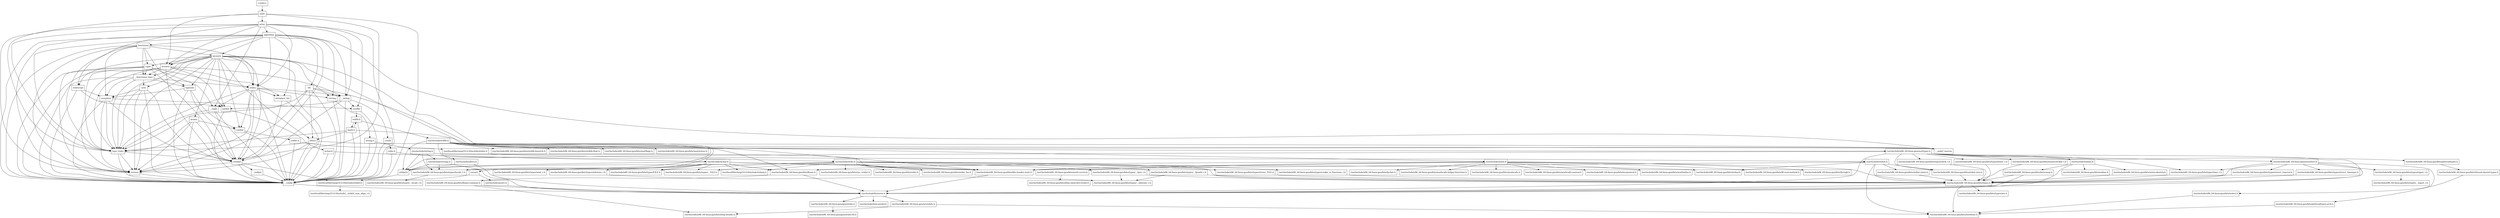 digraph "dependencies" {
  header_0 [ shape="box", label="\<stdin\>" ];
  header_1 [ shape="box", label="span" ];
  header_100 [ shape="box", label="/usr/include/x86_64-linux-gnu/bits/types/cookie_io_functions_t.h" ];
  header_101 [ shape="box", label="/usr/include/x86_64-linux-gnu/bits/stdio_lim.h" ];
  header_102 [ shape="box", label="/usr/include/x86_64-linux-gnu/bits/sys_errlist.h" ];
  header_103 [ shape="box", label="/usr/include/x86_64-linux-gnu/bits/stdio.h" ];
  header_104 [ shape="box", label="array" ];
  header_105 [ shape="box", label="algorithm" ];
  header_106 [ shape="box", label="memory" ];
  header_107 [ shape="box", label="tuple" ];
  header_108 [ shape="box", label="stdexcept" ];
  header_109 [ shape="box", label="cassert" ];
  header_11 [ shape="box", label="cstddef" ];
  header_110 [ shape="box", label="/usr/include/assert.h" ];
  header_111 [ shape="box", label="atomic" ];
  header_112 [ shape="box", label="functional" ];
  header_113 [ shape="box", label="bit" ];
  header_12 [ shape="box", label="version" ];
  header_13 [ shape="box", label="/usr/local/lib/clang/10.0.0/include/stddef.h" ];
  header_14 [ shape="box", label="/usr/local/lib/clang/10.0.0/include/__stddef_max_align_t.h" ];
  header_15 [ shape="box", label="__nullptr" ];
  header_16 [ shape="box", label="iterator" ];
  header_17 [ shape="box", label="iosfwd" ];
  header_18 [ shape="box", label="wchar.h" ];
  header_19 [ shape="box", label="/usr/include/wchar.h" ];
  header_2 [ shape="box", label="__config" ];
  header_20 [ shape="box", label="/usr/include/x86_64-linux-gnu/bits/libc-header-start.h" ];
  header_21 [ shape="box", label="/usr/include/x86_64-linux-gnu/bits/floatn.h" ];
  header_22 [ shape="box", label="/usr/include/x86_64-linux-gnu/bits/floatn-common.h" ];
  header_23 [ shape="box", label="stddef.h" ];
  header_24 [ shape="box", label="/usr/local/lib/clang/10.0.0/include/stdarg.h" ];
  header_25 [ shape="box", label="/usr/include/x86_64-linux-gnu/bits/wchar.h" ];
  header_26 [ shape="box", label="/usr/include/x86_64-linux-gnu/bits/types/wint_t.h" ];
  header_27 [ shape="box", label="/usr/include/x86_64-linux-gnu/bits/types/mbstate_t.h" ];
  header_28 [ shape="box", label="/usr/include/x86_64-linux-gnu/bits/types/__mbstate_t.h" ];
  header_29 [ shape="box", label="/usr/include/x86_64-linux-gnu/bits/types/__FILE.h" ];
  header_3 [ shape="box", label="/usr/include/features.h" ];
  header_30 [ shape="box", label="/usr/include/x86_64-linux-gnu/bits/types/FILE.h" ];
  header_31 [ shape="box", label="/usr/include/x86_64-linux-gnu/bits/types/locale_t.h" ];
  header_32 [ shape="box", label="/usr/include/x86_64-linux-gnu/bits/types/__locale_t.h" ];
  header_33 [ shape="box", label="__functional_base" ];
  header_34 [ shape="box", label="type_traits" ];
  header_35 [ shape="box", label="typeinfo" ];
  header_36 [ shape="box", label="exception" ];
  header_37 [ shape="box", label="cstdlib" ];
  header_38 [ shape="box", label="stdlib.h" ];
  header_39 [ shape="box", label="/usr/include/stdlib.h" ];
  header_4 [ shape="box", label="/usr/include/stdc-predef.h" ];
  header_40 [ shape="box", label="/usr/include/x86_64-linux-gnu/bits/waitflags.h" ];
  header_41 [ shape="box", label="/usr/include/x86_64-linux-gnu/bits/waitstatus.h" ];
  header_42 [ shape="box", label="/usr/include/x86_64-linux-gnu/sys/types.h" ];
  header_43 [ shape="box", label="/usr/include/x86_64-linux-gnu/bits/types.h" ];
  header_44 [ shape="box", label="/usr/include/x86_64-linux-gnu/bits/typesizes.h" ];
  header_45 [ shape="box", label="/usr/include/x86_64-linux-gnu/bits/types/clock_t.h" ];
  header_46 [ shape="box", label="/usr/include/x86_64-linux-gnu/bits/types/clockid_t.h" ];
  header_47 [ shape="box", label="/usr/include/x86_64-linux-gnu/bits/types/time_t.h" ];
  header_48 [ shape="box", label="/usr/include/x86_64-linux-gnu/bits/types/timer_t.h" ];
  header_49 [ shape="box", label="/usr/include/x86_64-linux-gnu/bits/stdint-intn.h" ];
  header_5 [ shape="box", label="/usr/include/x86_64-linux-gnu/sys/cdefs.h" ];
  header_50 [ shape="box", label="/usr/include/endian.h" ];
  header_51 [ shape="box", label="/usr/include/x86_64-linux-gnu/bits/endian.h" ];
  header_52 [ shape="box", label="/usr/include/x86_64-linux-gnu/bits/byteswap.h" ];
  header_53 [ shape="box", label="/usr/include/x86_64-linux-gnu/bits/uintn-identity.h" ];
  header_54 [ shape="box", label="/usr/include/x86_64-linux-gnu/sys/select.h" ];
  header_55 [ shape="box", label="/usr/include/x86_64-linux-gnu/bits/select.h" ];
  header_56 [ shape="box", label="/usr/include/x86_64-linux-gnu/bits/types/sigset_t.h" ];
  header_57 [ shape="box", label="/usr/include/x86_64-linux-gnu/bits/types/__sigset_t.h" ];
  header_58 [ shape="box", label="/usr/include/x86_64-linux-gnu/bits/types/struct_timeval.h" ];
  header_59 [ shape="box", label="/usr/include/x86_64-linux-gnu/bits/types/struct_timespec.h" ];
  header_6 [ shape="box", label="/usr/include/x86_64-linux-gnu/bits/wordsize.h" ];
  header_60 [ shape="box", label="/usr/include/x86_64-linux-gnu/bits/pthreadtypes.h" ];
  header_61 [ shape="box", label="/usr/include/x86_64-linux-gnu/bits/thread-shared-types.h" ];
  header_62 [ shape="box", label="/usr/include/x86_64-linux-gnu/bits/pthreadtypes-arch.h" ];
  header_63 [ shape="box", label="/usr/include/alloca.h" ];
  header_64 [ shape="box", label="/usr/include/x86_64-linux-gnu/bits/stdlib-bsearch.h" ];
  header_65 [ shape="box", label="/usr/include/x86_64-linux-gnu/bits/stdlib-float.h" ];
  header_66 [ shape="box", label="math.h" ];
  header_67 [ shape="box", label="/usr/include/math.h" ];
  header_68 [ shape="box", label="/usr/include/x86_64-linux-gnu/bits/math-vector.h" ];
  header_69 [ shape="box", label="/usr/include/x86_64-linux-gnu/bits/libm-simd-decl-stubs.h" ];
  header_7 [ shape="box", label="/usr/include/x86_64-linux-gnu/bits/long-double.h" ];
  header_70 [ shape="box", label="/usr/include/x86_64-linux-gnu/bits/flt-eval-method.h" ];
  header_71 [ shape="box", label="/usr/include/x86_64-linux-gnu/bits/fp-logb.h" ];
  header_72 [ shape="box", label="/usr/include/x86_64-linux-gnu/bits/fp-fast.h" ];
  header_73 [ shape="box", label="/usr/include/x86_64-linux-gnu/bits/mathcalls-helper-functions.h" ];
  header_74 [ shape="box", label="/usr/include/x86_64-linux-gnu/bits/mathcalls.h" ];
  header_75 [ shape="box", label="/usr/include/x86_64-linux-gnu/bits/mathcalls-narrow.h" ];
  header_76 [ shape="box", label="/usr/include/x86_64-linux-gnu/bits/iscanonical.h" ];
  header_77 [ shape="box", label="/usr/include/x86_64-linux-gnu/bits/mathinline.h" ];
  header_78 [ shape="box", label="limits" ];
  header_79 [ shape="box", label="__undef_macros" ];
  header_8 [ shape="box", label="/usr/include/x86_64-linux-gnu/gnu/stubs.h" ];
  header_80 [ shape="box", label="cstdint" ];
  header_81 [ shape="box", label="stdint.h" ];
  header_82 [ shape="box", label="/usr/local/lib/clang/10.0.0/include/stdint.h" ];
  header_83 [ shape="box", label="/usr/include/stdint.h" ];
  header_84 [ shape="box", label="/usr/include/x86_64-linux-gnu/bits/stdint-uintn.h" ];
  header_85 [ shape="box", label="new" ];
  header_86 [ shape="box", label="utility" ];
  header_87 [ shape="box", label="__tuple" ];
  header_88 [ shape="box", label="initializer_list" ];
  header_89 [ shape="box", label="cstring" ];
  header_9 [ shape="box", label="/usr/include/x86_64-linux-gnu/gnu/stubs-64.h" ];
  header_90 [ shape="box", label="string.h" ];
  header_91 [ shape="box", label="/usr/include/string.h" ];
  header_92 [ shape="box", label="/usr/include/strings.h" ];
  header_93 [ shape="box", label="__debug" ];
  header_94 [ shape="box", label="cstdio" ];
  header_95 [ shape="box", label="stdio.h" ];
  header_96 [ shape="box", label="/usr/include/stdio.h" ];
  header_97 [ shape="box", label="/usr/include/x86_64-linux-gnu/bits/types/__fpos_t.h" ];
  header_98 [ shape="box", label="/usr/include/x86_64-linux-gnu/bits/types/__fpos64_t.h" ];
  header_99 [ shape="box", label="/usr/include/x86_64-linux-gnu/bits/types/struct_FILE.h" ];
  header_61 -> header_62;
  header_60 -> header_61;
  header_63 -> header_3;
  header_63 -> header_23;
  header_62 -> header_6;
  header_67 -> header_21;
  header_67 -> header_20;
  header_67 -> header_72;
  header_67 -> header_73;
  header_67 -> header_70;
  header_67 -> header_71;
  header_67 -> header_43;
  header_67 -> header_77;
  header_67 -> header_74;
  header_67 -> header_75;
  header_67 -> header_76;
  header_67 -> header_68;
  header_66 -> header_78;
  header_66 -> header_34;
  header_66 -> header_2;
  header_66 -> header_67;
  header_66 -> header_38;
  header_68 -> header_69;
  header_78 -> header_34;
  header_78 -> header_79;
  header_78 -> header_2;
  header_78 -> header_12;
  header_112 -> header_12;
  header_112 -> header_36;
  header_112 -> header_34;
  header_112 -> header_35;
  header_112 -> header_33;
  header_112 -> header_2;
  header_112 -> header_107;
  header_112 -> header_106;
  header_112 -> header_86;
  header_113 -> header_12;
  header_113 -> header_34;
  header_113 -> header_2;
  header_113 -> header_78;
  header_113 -> header_79;
  header_113 -> header_93;
  header_110 -> header_3;
  header_111 -> header_34;
  header_111 -> header_80;
  header_111 -> header_2;
  header_111 -> header_11;
  header_111 -> header_12;
  header_47 -> header_43;
  header_46 -> header_43;
  header_45 -> header_43;
  header_43 -> header_6;
  header_43 -> header_44;
  header_43 -> header_3;
  header_42 -> header_60;
  header_42 -> header_50;
  header_42 -> header_54;
  header_42 -> header_23;
  header_42 -> header_47;
  header_42 -> header_46;
  header_42 -> header_45;
  header_42 -> header_43;
  header_42 -> header_3;
  header_42 -> header_49;
  header_42 -> header_48;
  header_105 -> header_16;
  header_105 -> header_79;
  header_105 -> header_11;
  header_105 -> header_12;
  header_105 -> header_34;
  header_105 -> header_113;
  header_105 -> header_89;
  header_105 -> header_88;
  header_105 -> header_2;
  header_105 -> header_106;
  header_105 -> header_112;
  header_105 -> header_86;
  header_105 -> header_93;
  header_104 -> header_16;
  header_104 -> header_12;
  header_104 -> header_37;
  header_104 -> header_34;
  header_104 -> header_2;
  header_104 -> header_108;
  header_104 -> header_105;
  header_104 -> header_87;
  header_104 -> header_86;
  header_104 -> header_93;
  header_107 -> header_11;
  header_107 -> header_12;
  header_107 -> header_34;
  header_107 -> header_33;
  header_107 -> header_2;
  header_107 -> header_87;
  header_107 -> header_86;
  header_106 -> header_16;
  header_106 -> header_17;
  header_106 -> header_11;
  header_106 -> header_12;
  header_106 -> header_79;
  header_106 -> header_34;
  header_106 -> header_35;
  header_106 -> header_33;
  header_106 -> header_89;
  header_106 -> header_2;
  header_106 -> header_108;
  header_106 -> header_107;
  header_106 -> header_109;
  header_106 -> header_78;
  header_106 -> header_80;
  header_106 -> header_86;
  header_106 -> header_85;
  header_106 -> header_111;
  header_100 -> header_43;
  header_49 -> header_43;
  header_48 -> header_43;
  header_5 -> header_6;
  header_5 -> header_7;
  header_2 -> header_3;
  header_3 -> header_4;
  header_3 -> header_5;
  header_3 -> header_8;
  header_0 -> header_1;
  header_1 -> header_34;
  header_1 -> header_104;
  header_1 -> header_16;
  header_1 -> header_2;
  header_1 -> header_11;
  header_8 -> header_9;
  header_58 -> header_43;
  header_59 -> header_43;
  header_50 -> header_51;
  header_50 -> header_52;
  header_50 -> header_53;
  header_50 -> header_3;
  header_52 -> header_43;
  header_52 -> header_3;
  header_53 -> header_43;
  header_54 -> header_58;
  header_54 -> header_59;
  header_54 -> header_55;
  header_54 -> header_56;
  header_54 -> header_47;
  header_54 -> header_43;
  header_54 -> header_3;
  header_55 -> header_6;
  header_56 -> header_57;
  header_27 -> header_28;
  header_21 -> header_3;
  header_21 -> header_22;
  header_20 -> header_3;
  header_23 -> header_13;
  header_22 -> header_7;
  header_22 -> header_3;
  header_38 -> header_66;
  header_38 -> header_2;
  header_38 -> header_39;
  header_39 -> header_21;
  header_39 -> header_20;
  header_39 -> header_23;
  header_39 -> header_31;
  header_39 -> header_63;
  header_39 -> header_65;
  header_39 -> header_42;
  header_39 -> header_41;
  header_39 -> header_40;
  header_39 -> header_64;
  header_36 -> header_37;
  header_36 -> header_34;
  header_36 -> header_2;
  header_36 -> header_11;
  header_36 -> header_12;
  header_37 -> header_2;
  header_37 -> header_38;
  header_34 -> header_2;
  header_34 -> header_11;
  header_34 -> header_12;
  header_35 -> header_36;
  header_35 -> header_80;
  header_35 -> header_2;
  header_35 -> header_11;
  header_33 -> header_36;
  header_33 -> header_34;
  header_33 -> header_35;
  header_33 -> header_2;
  header_33 -> header_86;
  header_33 -> header_85;
  header_31 -> header_32;
  header_109 -> header_2;
  header_109 -> header_110;
  header_108 -> header_36;
  header_108 -> header_17;
  header_108 -> header_2;
  header_89 -> header_90;
  header_89 -> header_2;
  header_88 -> header_2;
  header_88 -> header_11;
  header_83 -> header_25;
  header_83 -> header_20;
  header_83 -> header_6;
  header_83 -> header_43;
  header_83 -> header_49;
  header_83 -> header_84;
  header_82 -> header_83;
  header_81 -> header_82;
  header_81 -> header_2;
  header_80 -> header_81;
  header_80 -> header_2;
  header_87 -> header_34;
  header_87 -> header_2;
  header_87 -> header_11;
  header_86 -> header_11;
  header_86 -> header_12;
  header_86 -> header_34;
  header_86 -> header_89;
  header_86 -> header_88;
  header_86 -> header_2;
  header_86 -> header_80;
  header_86 -> header_87;
  header_86 -> header_93;
  header_85 -> header_36;
  header_85 -> header_34;
  header_85 -> header_2;
  header_85 -> header_11;
  header_85 -> header_12;
  header_84 -> header_43;
  header_15 -> header_2;
  header_16 -> header_17;
  header_16 -> header_11;
  header_16 -> header_12;
  header_16 -> header_34;
  header_16 -> header_33;
  header_16 -> header_88;
  header_16 -> header_2;
  header_16 -> header_93;
  header_17 -> header_18;
  header_17 -> header_2;
  header_11 -> header_15;
  header_11 -> header_2;
  header_11 -> header_12;
  header_11 -> header_13;
  header_12 -> header_2;
  header_13 -> header_14;
  header_18 -> header_2;
  header_18 -> header_19;
  header_19 -> header_29;
  header_19 -> header_25;
  header_19 -> header_24;
  header_19 -> header_27;
  header_19 -> header_26;
  header_19 -> header_21;
  header_19 -> header_20;
  header_19 -> header_23;
  header_19 -> header_31;
  header_19 -> header_30;
  header_98 -> header_43;
  header_98 -> header_28;
  header_99 -> header_43;
  header_94 -> header_95;
  header_94 -> header_2;
  header_95 -> header_96;
  header_95 -> header_2;
  header_96 -> header_29;
  header_96 -> header_24;
  header_96 -> header_102;
  header_96 -> header_20;
  header_96 -> header_23;
  header_96 -> header_43;
  header_96 -> header_30;
  header_96 -> header_98;
  header_96 -> header_97;
  header_96 -> header_101;
  header_96 -> header_100;
  header_96 -> header_103;
  header_96 -> header_99;
  header_97 -> header_43;
  header_97 -> header_28;
  header_90 -> header_2;
  header_90 -> header_91;
  header_91 -> header_92;
  header_91 -> header_20;
  header_91 -> header_23;
  header_91 -> header_31;
  header_92 -> header_3;
  header_92 -> header_23;
  header_92 -> header_31;
  header_93 -> header_94;
  header_93 -> header_37;
  header_93 -> header_17;
  header_93 -> header_2;
  header_93 -> header_11;
}